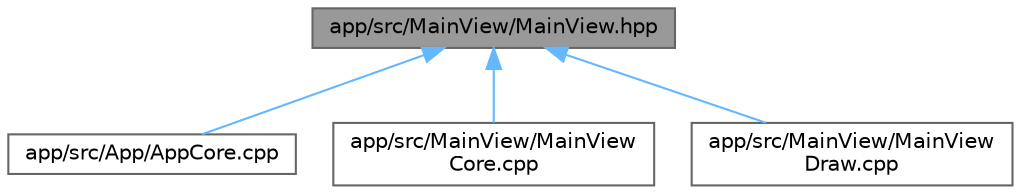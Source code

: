 digraph "app/src/MainView/MainView.hpp"
{
 // LATEX_PDF_SIZE
  bgcolor="transparent";
  edge [fontname=Helvetica,fontsize=10,labelfontname=Helvetica,labelfontsize=10];
  node [fontname=Helvetica,fontsize=10,shape=box,height=0.2,width=0.4];
  Node1 [id="Node000001",label="app/src/MainView/MainView.hpp",height=0.2,width=0.4,color="gray40", fillcolor="grey60", style="filled", fontcolor="black",tooltip=" "];
  Node1 -> Node2 [id="edge1_Node000001_Node000002",dir="back",color="steelblue1",style="solid",tooltip=" "];
  Node2 [id="Node000002",label="app/src/App/AppCore.cpp",height=0.2,width=0.4,color="grey40", fillcolor="white", style="filled",URL="$AppCore_8cpp.html",tooltip=" "];
  Node1 -> Node3 [id="edge2_Node000001_Node000003",dir="back",color="steelblue1",style="solid",tooltip=" "];
  Node3 [id="Node000003",label="app/src/MainView/MainView\lCore.cpp",height=0.2,width=0.4,color="grey40", fillcolor="white", style="filled",URL="$MainViewCore_8cpp.html",tooltip=" "];
  Node1 -> Node4 [id="edge3_Node000001_Node000004",dir="back",color="steelblue1",style="solid",tooltip=" "];
  Node4 [id="Node000004",label="app/src/MainView/MainView\lDraw.cpp",height=0.2,width=0.4,color="grey40", fillcolor="white", style="filled",URL="$MainViewDraw_8cpp.html",tooltip=" "];
}
